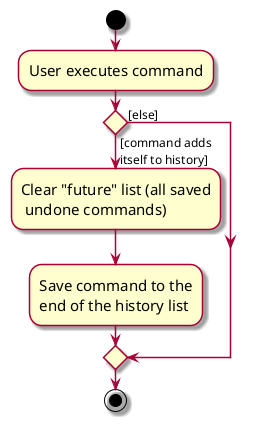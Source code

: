 @startuml
skin rose
skinparam ActivityFontSize 15
skinparam ArrowFontSize 12
start
:User executes command;

'Since the beta syntax does not support placing the condition outside the
'diamond we place it as the true branch instead.

if () then ([command adds
itself to history])
    :Clear "future" list (all saved
     undone commands);
    :Save command to the
    end of the history list;
else ([else])
endif
stop
@enduml
